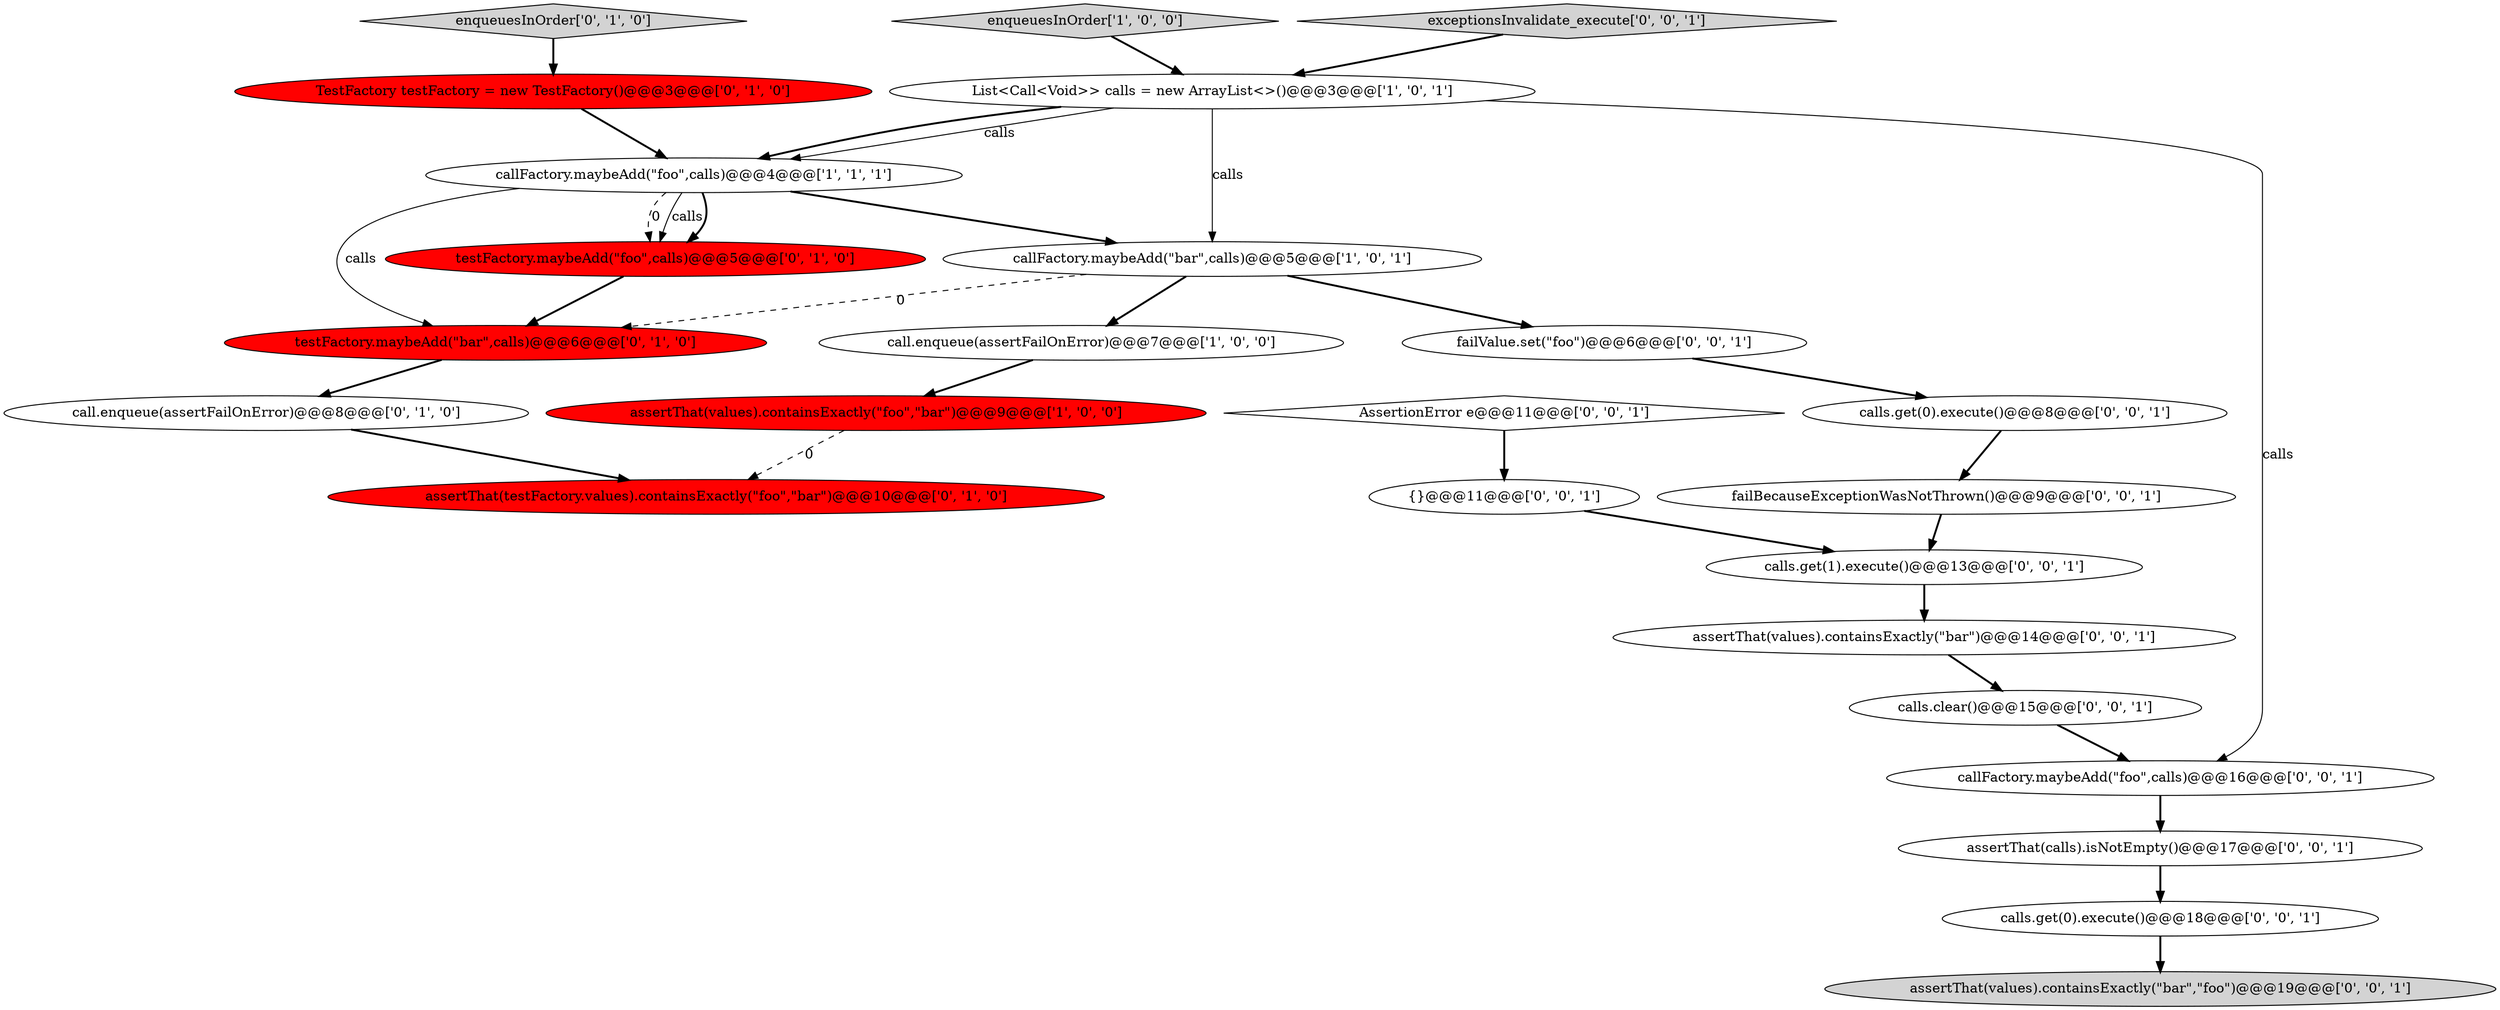 digraph {
5 [style = filled, label = "callFactory.maybeAdd(\"foo\",calls)@@@4@@@['1', '1', '1']", fillcolor = white, shape = ellipse image = "AAA0AAABBB1BBB"];
22 [style = filled, label = "failBecauseExceptionWasNotThrown()@@@9@@@['0', '0', '1']", fillcolor = white, shape = ellipse image = "AAA0AAABBB3BBB"];
18 [style = filled, label = "calls.get(0).execute()@@@8@@@['0', '0', '1']", fillcolor = white, shape = ellipse image = "AAA0AAABBB3BBB"];
3 [style = filled, label = "enqueuesInOrder['1', '0', '0']", fillcolor = lightgray, shape = diamond image = "AAA0AAABBB1BBB"];
11 [style = filled, label = "TestFactory testFactory = new TestFactory()@@@3@@@['0', '1', '0']", fillcolor = red, shape = ellipse image = "AAA1AAABBB2BBB"];
12 [style = filled, label = "assertThat(calls).isNotEmpty()@@@17@@@['0', '0', '1']", fillcolor = white, shape = ellipse image = "AAA0AAABBB3BBB"];
2 [style = filled, label = "call.enqueue(assertFailOnError)@@@7@@@['1', '0', '0']", fillcolor = white, shape = ellipse image = "AAA0AAABBB1BBB"];
23 [style = filled, label = "calls.get(0).execute()@@@18@@@['0', '0', '1']", fillcolor = white, shape = ellipse image = "AAA0AAABBB3BBB"];
4 [style = filled, label = "List<Call<Void>> calls = new ArrayList<>()@@@3@@@['1', '0', '1']", fillcolor = white, shape = ellipse image = "AAA0AAABBB1BBB"];
24 [style = filled, label = "assertThat(values).containsExactly(\"bar\",\"foo\")@@@19@@@['0', '0', '1']", fillcolor = lightgray, shape = ellipse image = "AAA0AAABBB3BBB"];
13 [style = filled, label = "{}@@@11@@@['0', '0', '1']", fillcolor = white, shape = ellipse image = "AAA0AAABBB3BBB"];
0 [style = filled, label = "assertThat(values).containsExactly(\"foo\",\"bar\")@@@9@@@['1', '0', '0']", fillcolor = red, shape = ellipse image = "AAA1AAABBB1BBB"];
15 [style = filled, label = "callFactory.maybeAdd(\"foo\",calls)@@@16@@@['0', '0', '1']", fillcolor = white, shape = ellipse image = "AAA0AAABBB3BBB"];
21 [style = filled, label = "calls.get(1).execute()@@@13@@@['0', '0', '1']", fillcolor = white, shape = ellipse image = "AAA0AAABBB3BBB"];
9 [style = filled, label = "assertThat(testFactory.values).containsExactly(\"foo\",\"bar\")@@@10@@@['0', '1', '0']", fillcolor = red, shape = ellipse image = "AAA1AAABBB2BBB"];
20 [style = filled, label = "exceptionsInvalidate_execute['0', '0', '1']", fillcolor = lightgray, shape = diamond image = "AAA0AAABBB3BBB"];
8 [style = filled, label = "enqueuesInOrder['0', '1', '0']", fillcolor = lightgray, shape = diamond image = "AAA0AAABBB2BBB"];
14 [style = filled, label = "calls.clear()@@@15@@@['0', '0', '1']", fillcolor = white, shape = ellipse image = "AAA0AAABBB3BBB"];
10 [style = filled, label = "call.enqueue(assertFailOnError)@@@8@@@['0', '1', '0']", fillcolor = white, shape = ellipse image = "AAA0AAABBB2BBB"];
1 [style = filled, label = "callFactory.maybeAdd(\"bar\",calls)@@@5@@@['1', '0', '1']", fillcolor = white, shape = ellipse image = "AAA0AAABBB1BBB"];
7 [style = filled, label = "testFactory.maybeAdd(\"foo\",calls)@@@5@@@['0', '1', '0']", fillcolor = red, shape = ellipse image = "AAA1AAABBB2BBB"];
6 [style = filled, label = "testFactory.maybeAdd(\"bar\",calls)@@@6@@@['0', '1', '0']", fillcolor = red, shape = ellipse image = "AAA1AAABBB2BBB"];
17 [style = filled, label = "failValue.set(\"foo\")@@@6@@@['0', '0', '1']", fillcolor = white, shape = ellipse image = "AAA0AAABBB3BBB"];
19 [style = filled, label = "assertThat(values).containsExactly(\"bar\")@@@14@@@['0', '0', '1']", fillcolor = white, shape = ellipse image = "AAA0AAABBB3BBB"];
16 [style = filled, label = "AssertionError e@@@11@@@['0', '0', '1']", fillcolor = white, shape = diamond image = "AAA0AAABBB3BBB"];
16->13 [style = bold, label=""];
21->19 [style = bold, label=""];
4->5 [style = solid, label="calls"];
22->21 [style = bold, label=""];
5->6 [style = solid, label="calls"];
4->15 [style = solid, label="calls"];
5->7 [style = solid, label="calls"];
3->4 [style = bold, label=""];
1->17 [style = bold, label=""];
20->4 [style = bold, label=""];
4->1 [style = solid, label="calls"];
5->1 [style = bold, label=""];
11->5 [style = bold, label=""];
23->24 [style = bold, label=""];
2->0 [style = bold, label=""];
18->22 [style = bold, label=""];
19->14 [style = bold, label=""];
1->6 [style = dashed, label="0"];
6->10 [style = bold, label=""];
7->6 [style = bold, label=""];
5->7 [style = bold, label=""];
14->15 [style = bold, label=""];
1->2 [style = bold, label=""];
10->9 [style = bold, label=""];
15->12 [style = bold, label=""];
12->23 [style = bold, label=""];
0->9 [style = dashed, label="0"];
5->7 [style = dashed, label="0"];
13->21 [style = bold, label=""];
8->11 [style = bold, label=""];
4->5 [style = bold, label=""];
17->18 [style = bold, label=""];
}

